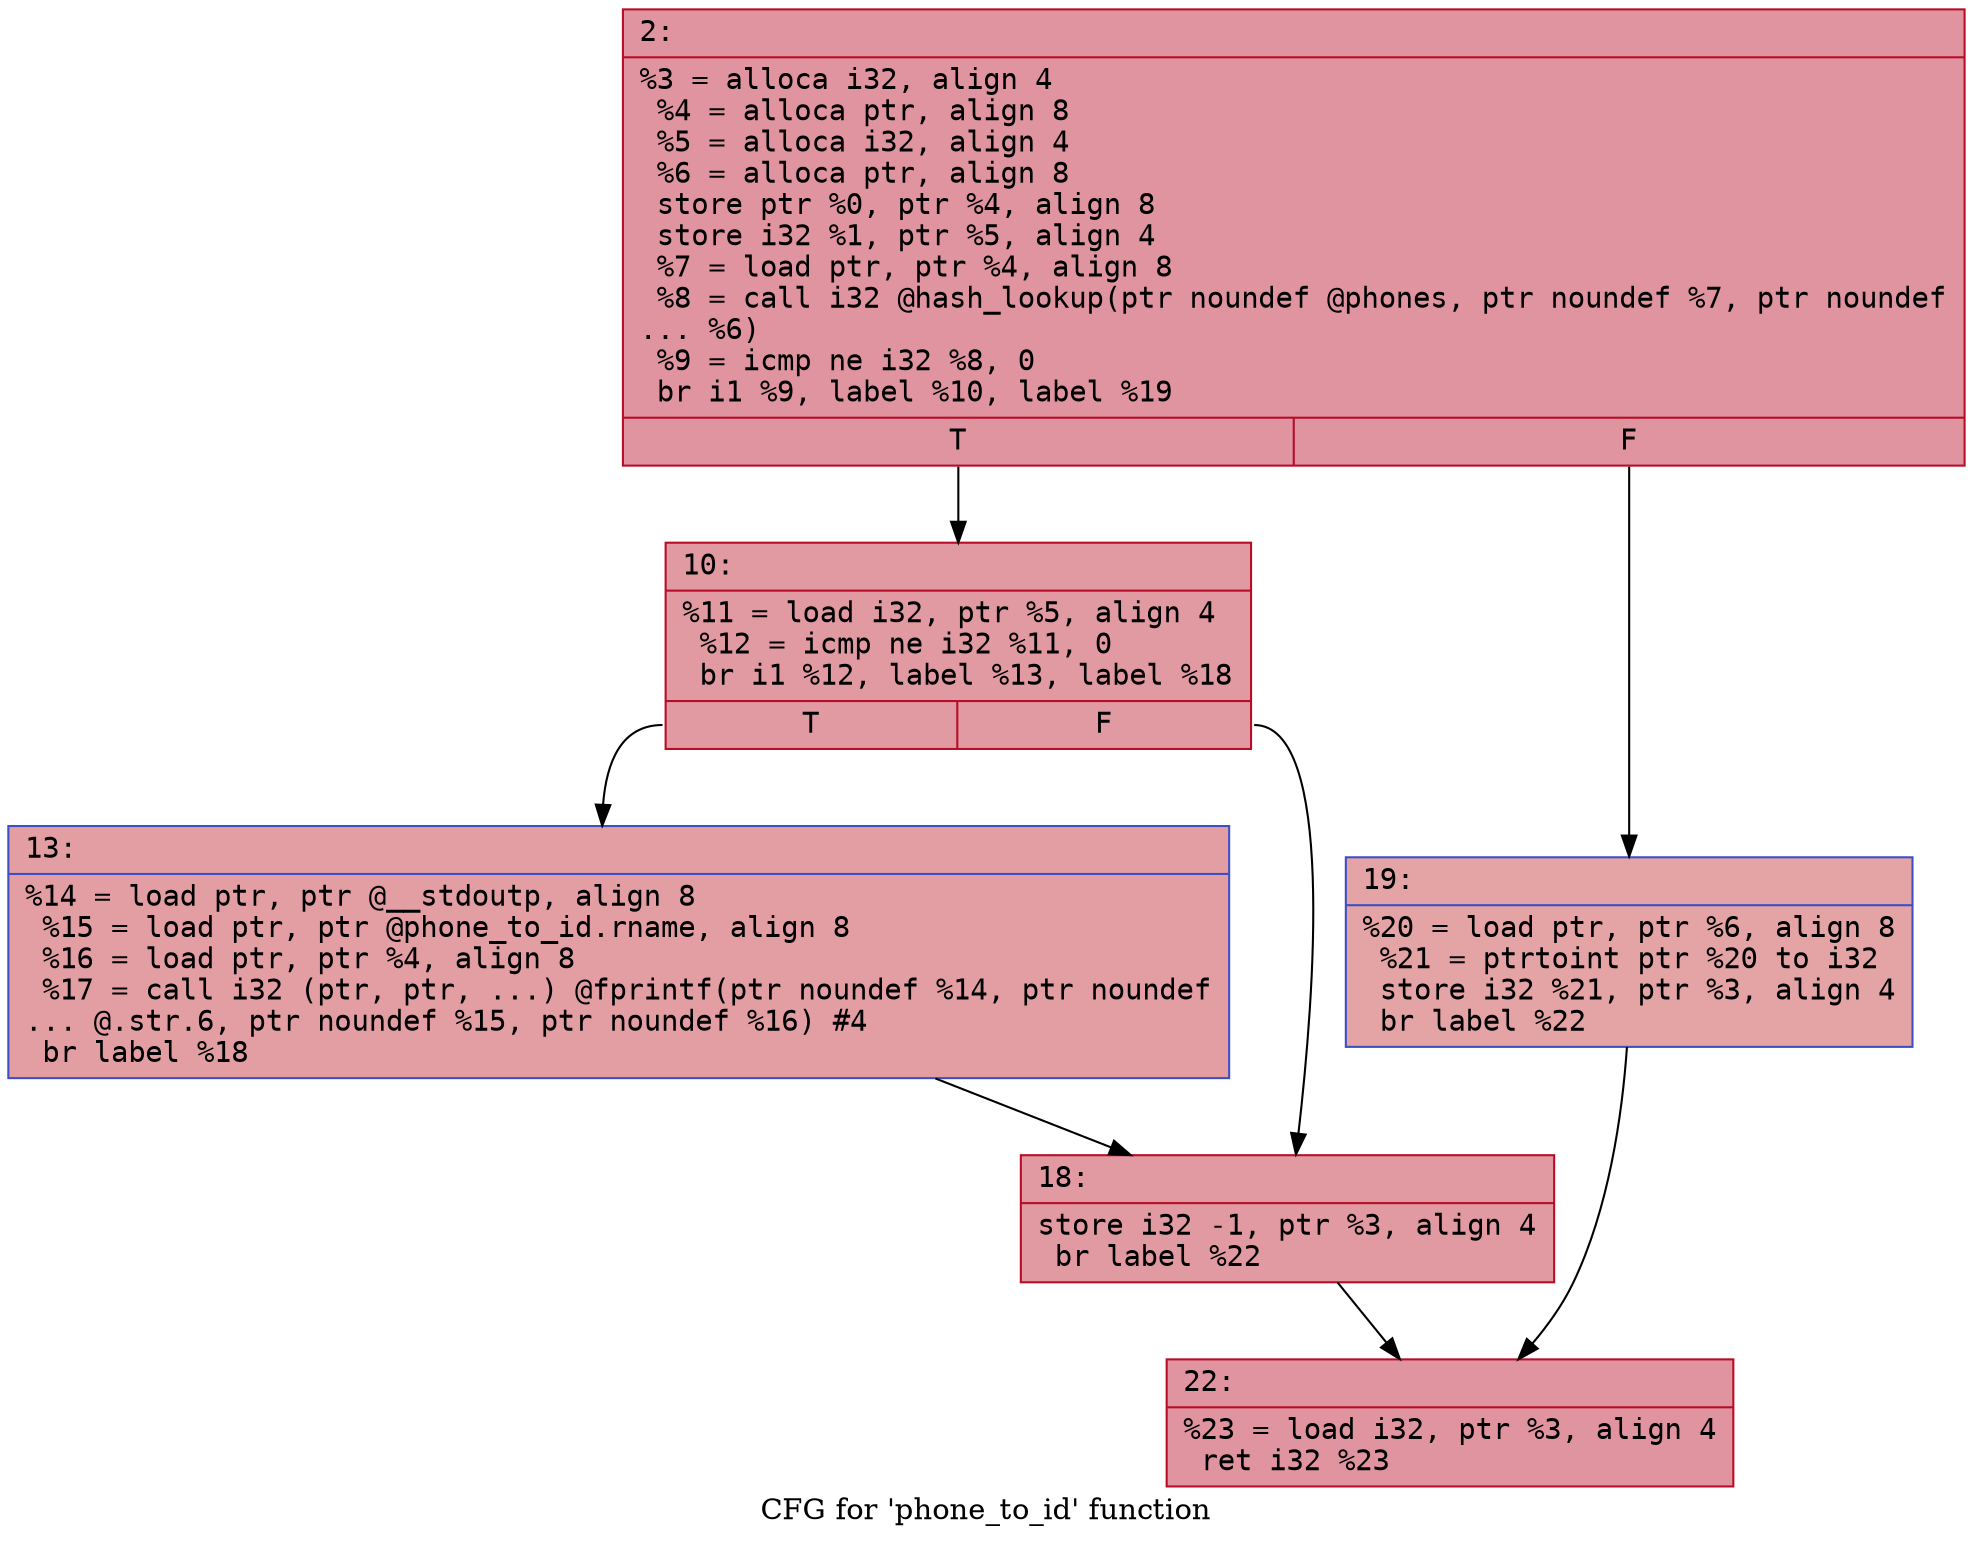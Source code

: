 digraph "CFG for 'phone_to_id' function" {
	label="CFG for 'phone_to_id' function";

	Node0x6000012f6a80 [shape=record,color="#b70d28ff", style=filled, fillcolor="#b70d2870" fontname="Courier",label="{2:\l|  %3 = alloca i32, align 4\l  %4 = alloca ptr, align 8\l  %5 = alloca i32, align 4\l  %6 = alloca ptr, align 8\l  store ptr %0, ptr %4, align 8\l  store i32 %1, ptr %5, align 4\l  %7 = load ptr, ptr %4, align 8\l  %8 = call i32 @hash_lookup(ptr noundef @phones, ptr noundef %7, ptr noundef\l... %6)\l  %9 = icmp ne i32 %8, 0\l  br i1 %9, label %10, label %19\l|{<s0>T|<s1>F}}"];
	Node0x6000012f6a80:s0 -> Node0x6000012f6ad0[tooltip="2 -> 10\nProbability 62.50%" ];
	Node0x6000012f6a80:s1 -> Node0x6000012f6bc0[tooltip="2 -> 19\nProbability 37.50%" ];
	Node0x6000012f6ad0 [shape=record,color="#b70d28ff", style=filled, fillcolor="#bb1b2c70" fontname="Courier",label="{10:\l|  %11 = load i32, ptr %5, align 4\l  %12 = icmp ne i32 %11, 0\l  br i1 %12, label %13, label %18\l|{<s0>T|<s1>F}}"];
	Node0x6000012f6ad0:s0 -> Node0x6000012f6b20[tooltip="10 -> 13\nProbability 62.50%" ];
	Node0x6000012f6ad0:s1 -> Node0x6000012f6b70[tooltip="10 -> 18\nProbability 37.50%" ];
	Node0x6000012f6b20 [shape=record,color="#3d50c3ff", style=filled, fillcolor="#be242e70" fontname="Courier",label="{13:\l|  %14 = load ptr, ptr @__stdoutp, align 8\l  %15 = load ptr, ptr @phone_to_id.rname, align 8\l  %16 = load ptr, ptr %4, align 8\l  %17 = call i32 (ptr, ptr, ...) @fprintf(ptr noundef %14, ptr noundef\l... @.str.6, ptr noundef %15, ptr noundef %16) #4\l  br label %18\l}"];
	Node0x6000012f6b20 -> Node0x6000012f6b70[tooltip="13 -> 18\nProbability 100.00%" ];
	Node0x6000012f6b70 [shape=record,color="#b70d28ff", style=filled, fillcolor="#bb1b2c70" fontname="Courier",label="{18:\l|  store i32 -1, ptr %3, align 4\l  br label %22\l}"];
	Node0x6000012f6b70 -> Node0x6000012f6c10[tooltip="18 -> 22\nProbability 100.00%" ];
	Node0x6000012f6bc0 [shape=record,color="#3d50c3ff", style=filled, fillcolor="#c32e3170" fontname="Courier",label="{19:\l|  %20 = load ptr, ptr %6, align 8\l  %21 = ptrtoint ptr %20 to i32\l  store i32 %21, ptr %3, align 4\l  br label %22\l}"];
	Node0x6000012f6bc0 -> Node0x6000012f6c10[tooltip="19 -> 22\nProbability 100.00%" ];
	Node0x6000012f6c10 [shape=record,color="#b70d28ff", style=filled, fillcolor="#b70d2870" fontname="Courier",label="{22:\l|  %23 = load i32, ptr %3, align 4\l  ret i32 %23\l}"];
}
